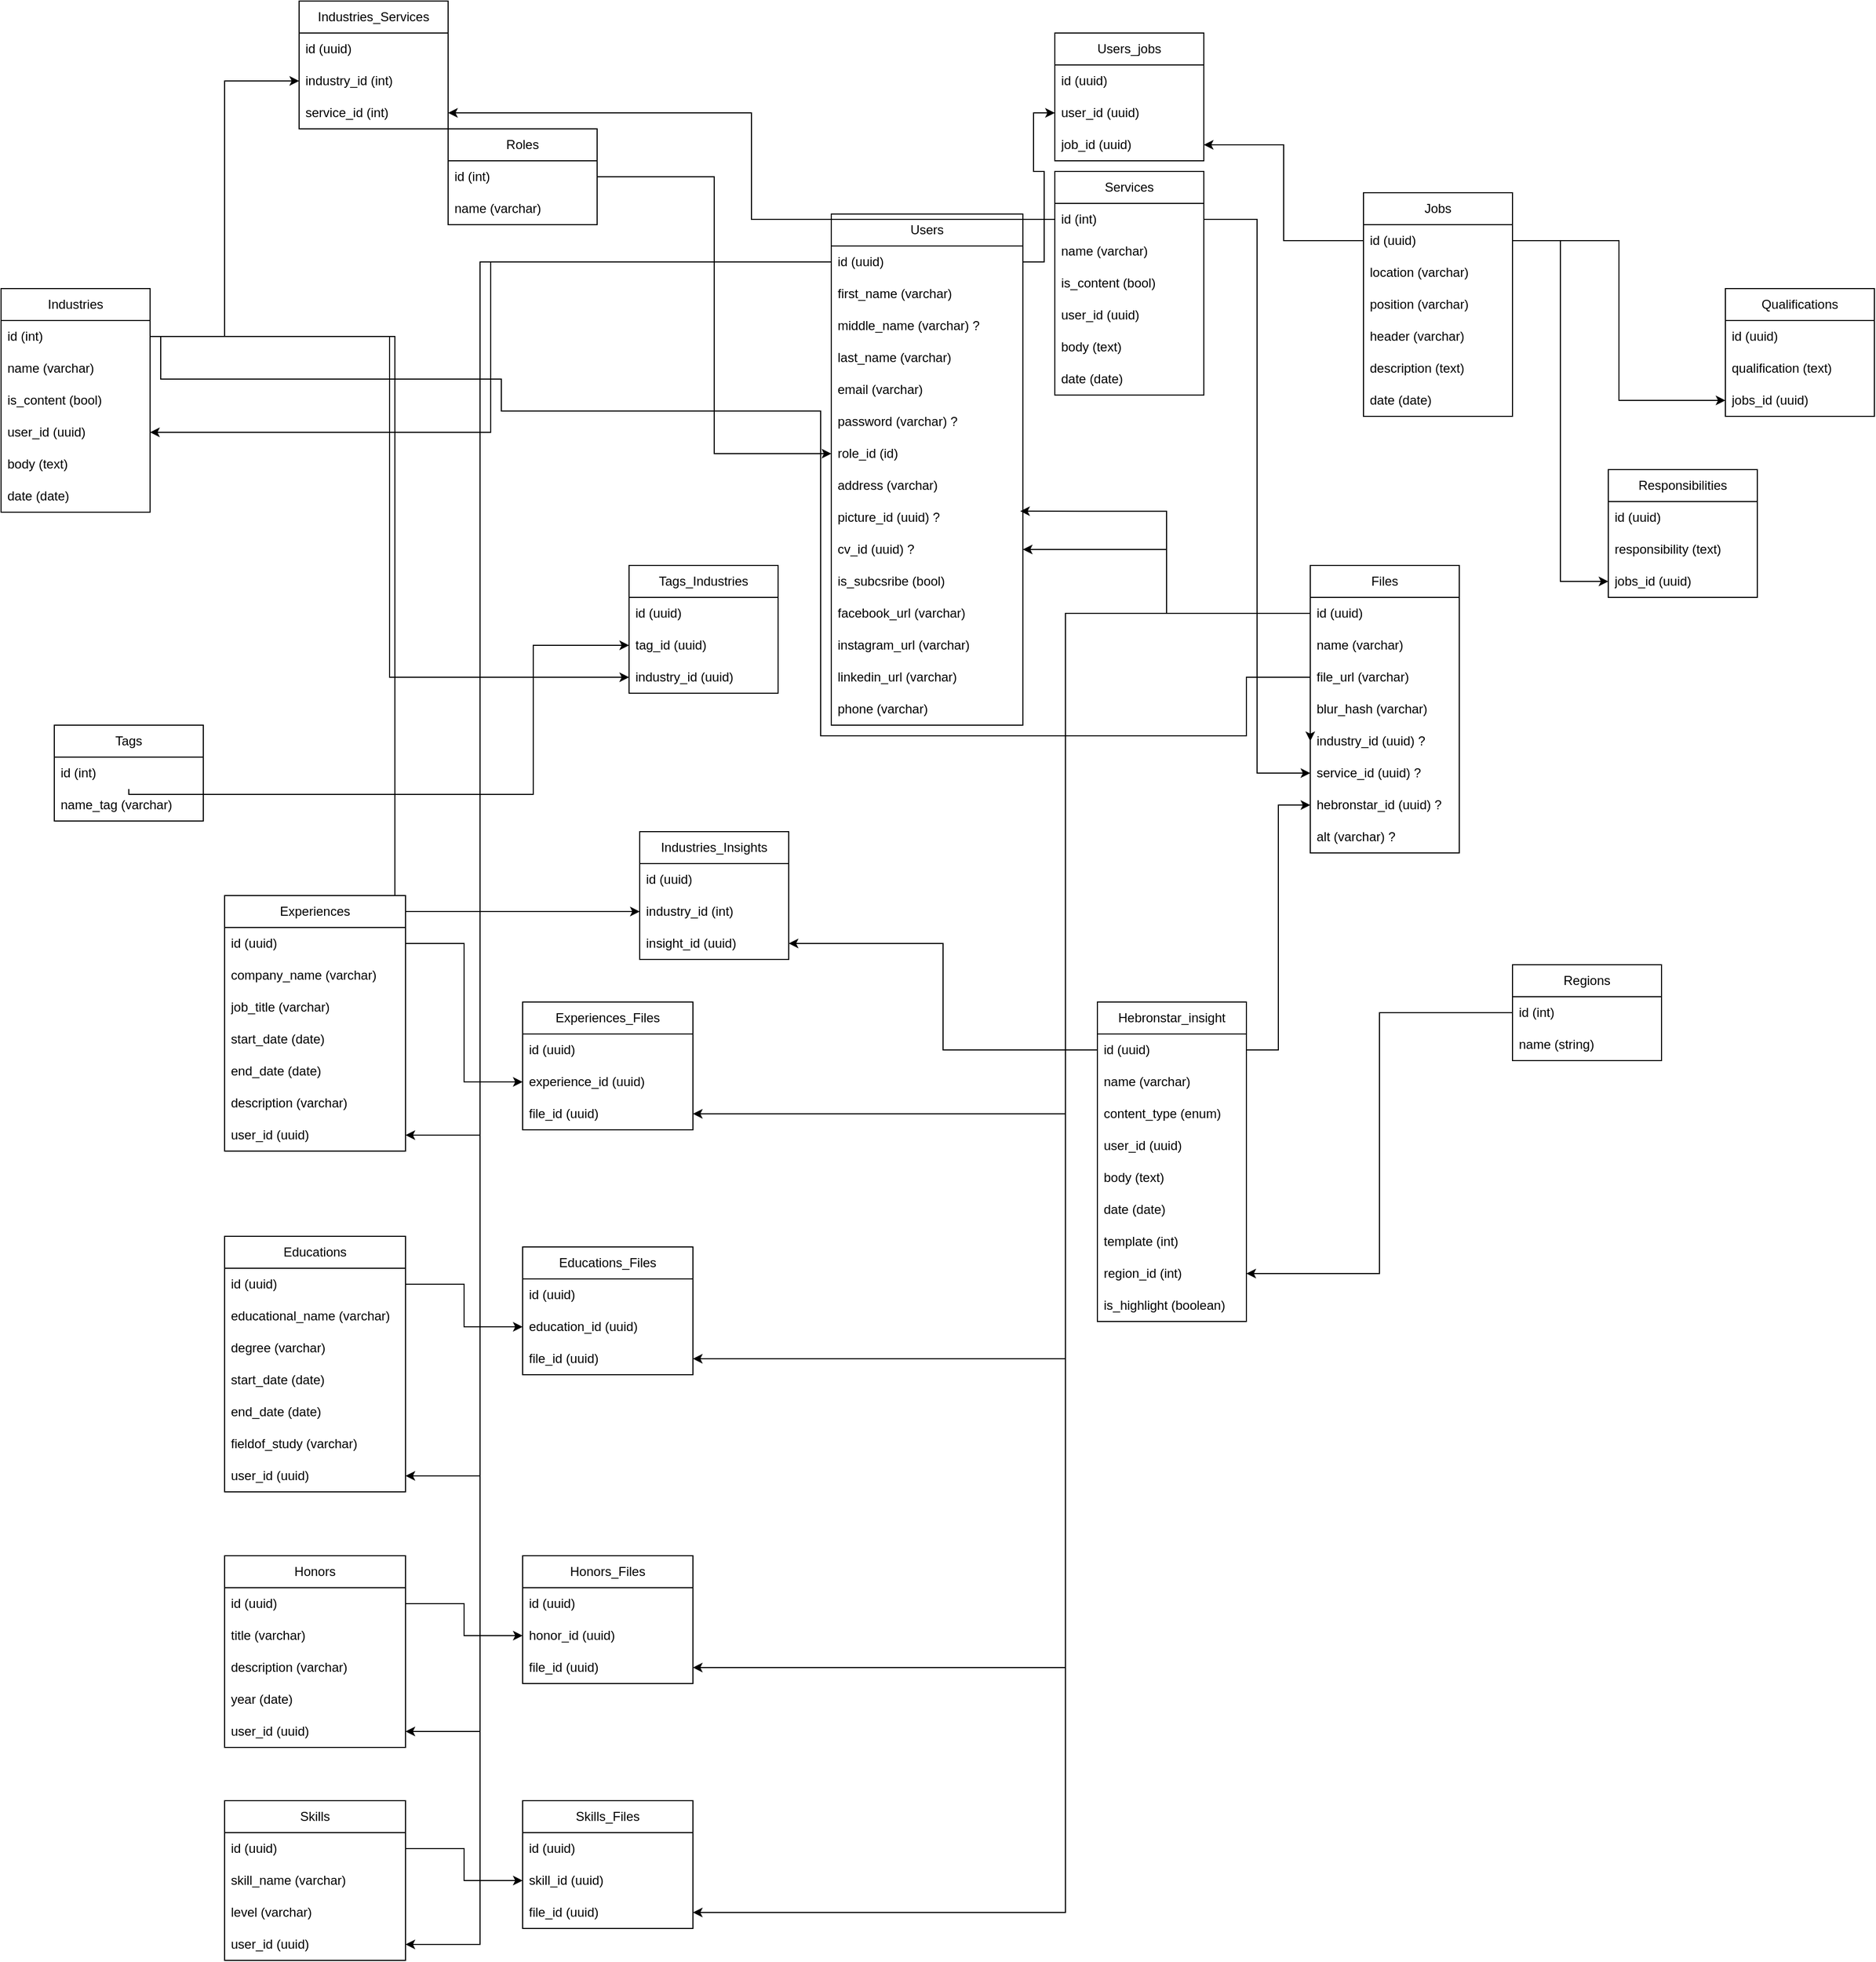 <mxfile version="21.6.5" type="github">
  <diagram name="Page-1" id="0J2eejaLnhA7fd5YdMPj">
    <mxGraphModel dx="1293" dy="1070" grid="1" gridSize="10" guides="1" tooltips="1" connect="1" arrows="1" fold="1" page="1" pageScale="1" pageWidth="3000" pageHeight="2500" math="0" shadow="0">
      <root>
        <mxCell id="0" />
        <mxCell id="1" parent="0" />
        <mxCell id="AabeUTpYn3tINiN1X2o6-2" value="Roles" style="swimlane;fontStyle=0;childLayout=stackLayout;horizontal=1;startSize=30;horizontalStack=0;resizeParent=1;resizeParentMax=0;resizeLast=0;collapsible=1;marginBottom=0;whiteSpace=wrap;html=1;" parent="1" vertex="1">
          <mxGeometry x="610" y="420" width="140" height="90" as="geometry" />
        </mxCell>
        <mxCell id="AabeUTpYn3tINiN1X2o6-3" value="id (int)" style="text;strokeColor=none;fillColor=none;align=left;verticalAlign=middle;spacingLeft=4;spacingRight=4;overflow=hidden;points=[[0,0.5],[1,0.5]];portConstraint=eastwest;rotatable=0;whiteSpace=wrap;html=1;" parent="AabeUTpYn3tINiN1X2o6-2" vertex="1">
          <mxGeometry y="30" width="140" height="30" as="geometry" />
        </mxCell>
        <mxCell id="AabeUTpYn3tINiN1X2o6-4" value="name (varchar)" style="text;strokeColor=none;fillColor=none;align=left;verticalAlign=middle;spacingLeft=4;spacingRight=4;overflow=hidden;points=[[0,0.5],[1,0.5]];portConstraint=eastwest;rotatable=0;whiteSpace=wrap;html=1;" parent="AabeUTpYn3tINiN1X2o6-2" vertex="1">
          <mxGeometry y="60" width="140" height="30" as="geometry" />
        </mxCell>
        <mxCell id="AabeUTpYn3tINiN1X2o6-6" value="Users" style="swimlane;fontStyle=0;childLayout=stackLayout;horizontal=1;startSize=30;horizontalStack=0;resizeParent=1;resizeParentMax=0;resizeLast=0;collapsible=1;marginBottom=0;whiteSpace=wrap;html=1;" parent="1" vertex="1">
          <mxGeometry x="970" y="500" width="180" height="480" as="geometry" />
        </mxCell>
        <mxCell id="AabeUTpYn3tINiN1X2o6-7" value="id (uuid)" style="text;strokeColor=none;fillColor=none;align=left;verticalAlign=middle;spacingLeft=4;spacingRight=4;overflow=hidden;points=[[0,0.5],[1,0.5]];portConstraint=eastwest;rotatable=0;whiteSpace=wrap;html=1;" parent="AabeUTpYn3tINiN1X2o6-6" vertex="1">
          <mxGeometry y="30" width="180" height="30" as="geometry" />
        </mxCell>
        <mxCell id="AabeUTpYn3tINiN1X2o6-8" value="first_name (varchar)" style="text;strokeColor=none;fillColor=none;align=left;verticalAlign=middle;spacingLeft=4;spacingRight=4;overflow=hidden;points=[[0,0.5],[1,0.5]];portConstraint=eastwest;rotatable=0;whiteSpace=wrap;html=1;" parent="AabeUTpYn3tINiN1X2o6-6" vertex="1">
          <mxGeometry y="60" width="180" height="30" as="geometry" />
        </mxCell>
        <mxCell id="AabeUTpYn3tINiN1X2o6-10" value="middle_name (varchar) ?" style="text;strokeColor=none;fillColor=none;align=left;verticalAlign=middle;spacingLeft=4;spacingRight=4;overflow=hidden;points=[[0,0.5],[1,0.5]];portConstraint=eastwest;rotatable=0;whiteSpace=wrap;html=1;" parent="AabeUTpYn3tINiN1X2o6-6" vertex="1">
          <mxGeometry y="90" width="180" height="30" as="geometry" />
        </mxCell>
        <mxCell id="AabeUTpYn3tINiN1X2o6-9" value="last_name (varchar)" style="text;strokeColor=none;fillColor=none;align=left;verticalAlign=middle;spacingLeft=4;spacingRight=4;overflow=hidden;points=[[0,0.5],[1,0.5]];portConstraint=eastwest;rotatable=0;whiteSpace=wrap;html=1;" parent="AabeUTpYn3tINiN1X2o6-6" vertex="1">
          <mxGeometry y="120" width="180" height="30" as="geometry" />
        </mxCell>
        <mxCell id="AabeUTpYn3tINiN1X2o6-11" value="email (varchar)" style="text;strokeColor=none;fillColor=none;align=left;verticalAlign=middle;spacingLeft=4;spacingRight=4;overflow=hidden;points=[[0,0.5],[1,0.5]];portConstraint=eastwest;rotatable=0;whiteSpace=wrap;html=1;" parent="AabeUTpYn3tINiN1X2o6-6" vertex="1">
          <mxGeometry y="150" width="180" height="30" as="geometry" />
        </mxCell>
        <mxCell id="AabeUTpYn3tINiN1X2o6-13" value="password (varchar) ?" style="text;strokeColor=none;fillColor=none;align=left;verticalAlign=middle;spacingLeft=4;spacingRight=4;overflow=hidden;points=[[0,0.5],[1,0.5]];portConstraint=eastwest;rotatable=0;whiteSpace=wrap;html=1;" parent="AabeUTpYn3tINiN1X2o6-6" vertex="1">
          <mxGeometry y="180" width="180" height="30" as="geometry" />
        </mxCell>
        <mxCell id="AabeUTpYn3tINiN1X2o6-14" value="role_id (id)" style="text;strokeColor=none;fillColor=none;align=left;verticalAlign=middle;spacingLeft=4;spacingRight=4;overflow=hidden;points=[[0,0.5],[1,0.5]];portConstraint=eastwest;rotatable=0;whiteSpace=wrap;html=1;" parent="AabeUTpYn3tINiN1X2o6-6" vertex="1">
          <mxGeometry y="210" width="180" height="30" as="geometry" />
        </mxCell>
        <mxCell id="AabeUTpYn3tINiN1X2o6-17" value="address (varchar)" style="text;strokeColor=none;fillColor=none;align=left;verticalAlign=middle;spacingLeft=4;spacingRight=4;overflow=hidden;points=[[0,0.5],[1,0.5]];portConstraint=eastwest;rotatable=0;whiteSpace=wrap;html=1;" parent="AabeUTpYn3tINiN1X2o6-6" vertex="1">
          <mxGeometry y="240" width="180" height="30" as="geometry" />
        </mxCell>
        <mxCell id="AabeUTpYn3tINiN1X2o6-22" value="picture_id (uuid) ?" style="text;strokeColor=none;fillColor=none;align=left;verticalAlign=middle;spacingLeft=4;spacingRight=4;overflow=hidden;points=[[0,0.5],[1,0.5]];portConstraint=eastwest;rotatable=0;whiteSpace=wrap;html=1;" parent="AabeUTpYn3tINiN1X2o6-6" vertex="1">
          <mxGeometry y="270" width="180" height="30" as="geometry" />
        </mxCell>
        <mxCell id="AabeUTpYn3tINiN1X2o6-24" value="cv_id (uuid) ?" style="text;strokeColor=none;fillColor=none;align=left;verticalAlign=middle;spacingLeft=4;spacingRight=4;overflow=hidden;points=[[0,0.5],[1,0.5]];portConstraint=eastwest;rotatable=0;whiteSpace=wrap;html=1;" parent="AabeUTpYn3tINiN1X2o6-6" vertex="1">
          <mxGeometry y="300" width="180" height="30" as="geometry" />
        </mxCell>
        <mxCell id="0w0c1rNWFn1nJxTgAMIK-66" value="is_subcsribe (bool)" style="text;strokeColor=none;fillColor=none;align=left;verticalAlign=middle;spacingLeft=4;spacingRight=4;overflow=hidden;points=[[0,0.5],[1,0.5]];portConstraint=eastwest;rotatable=0;whiteSpace=wrap;html=1;" vertex="1" parent="AabeUTpYn3tINiN1X2o6-6">
          <mxGeometry y="330" width="180" height="30" as="geometry" />
        </mxCell>
        <mxCell id="0w0c1rNWFn1nJxTgAMIK-6" value="facebook_url (varchar)" style="text;strokeColor=none;fillColor=none;align=left;verticalAlign=middle;spacingLeft=4;spacingRight=4;overflow=hidden;points=[[0,0.5],[1,0.5]];portConstraint=eastwest;rotatable=0;whiteSpace=wrap;html=1;" vertex="1" parent="AabeUTpYn3tINiN1X2o6-6">
          <mxGeometry y="360" width="180" height="30" as="geometry" />
        </mxCell>
        <mxCell id="0w0c1rNWFn1nJxTgAMIK-5" value="instagram_url (varchar)" style="text;strokeColor=none;fillColor=none;align=left;verticalAlign=middle;spacingLeft=4;spacingRight=4;overflow=hidden;points=[[0,0.5],[1,0.5]];portConstraint=eastwest;rotatable=0;whiteSpace=wrap;html=1;" vertex="1" parent="AabeUTpYn3tINiN1X2o6-6">
          <mxGeometry y="390" width="180" height="30" as="geometry" />
        </mxCell>
        <mxCell id="0w0c1rNWFn1nJxTgAMIK-4" value="linkedin_url (varchar)" style="text;strokeColor=none;fillColor=none;align=left;verticalAlign=middle;spacingLeft=4;spacingRight=4;overflow=hidden;points=[[0,0.5],[1,0.5]];portConstraint=eastwest;rotatable=0;whiteSpace=wrap;html=1;" vertex="1" parent="AabeUTpYn3tINiN1X2o6-6">
          <mxGeometry y="420" width="180" height="30" as="geometry" />
        </mxCell>
        <mxCell id="0w0c1rNWFn1nJxTgAMIK-7" value="phone (varchar)" style="text;strokeColor=none;fillColor=none;align=left;verticalAlign=middle;spacingLeft=4;spacingRight=4;overflow=hidden;points=[[0,0.5],[1,0.5]];portConstraint=eastwest;rotatable=0;whiteSpace=wrap;html=1;" vertex="1" parent="AabeUTpYn3tINiN1X2o6-6">
          <mxGeometry y="450" width="180" height="30" as="geometry" />
        </mxCell>
        <mxCell id="AabeUTpYn3tINiN1X2o6-16" style="edgeStyle=orthogonalEdgeStyle;rounded=0;orthogonalLoop=1;jettySize=auto;html=1;entryX=0;entryY=0.5;entryDx=0;entryDy=0;" parent="1" source="AabeUTpYn3tINiN1X2o6-3" target="AabeUTpYn3tINiN1X2o6-14" edge="1">
          <mxGeometry relative="1" as="geometry" />
        </mxCell>
        <mxCell id="AabeUTpYn3tINiN1X2o6-18" value="Files" style="swimlane;fontStyle=0;childLayout=stackLayout;horizontal=1;startSize=30;horizontalStack=0;resizeParent=1;resizeParentMax=0;resizeLast=0;collapsible=1;marginBottom=0;whiteSpace=wrap;html=1;" parent="1" vertex="1">
          <mxGeometry x="1420" y="830" width="140" height="270" as="geometry" />
        </mxCell>
        <mxCell id="AabeUTpYn3tINiN1X2o6-19" value="id (uuid)" style="text;strokeColor=none;fillColor=none;align=left;verticalAlign=middle;spacingLeft=4;spacingRight=4;overflow=hidden;points=[[0,0.5],[1,0.5]];portConstraint=eastwest;rotatable=0;whiteSpace=wrap;html=1;" parent="AabeUTpYn3tINiN1X2o6-18" vertex="1">
          <mxGeometry y="30" width="140" height="30" as="geometry" />
        </mxCell>
        <mxCell id="AabeUTpYn3tINiN1X2o6-20" value="name (varchar)" style="text;strokeColor=none;fillColor=none;align=left;verticalAlign=middle;spacingLeft=4;spacingRight=4;overflow=hidden;points=[[0,0.5],[1,0.5]];portConstraint=eastwest;rotatable=0;whiteSpace=wrap;html=1;" parent="AabeUTpYn3tINiN1X2o6-18" vertex="1">
          <mxGeometry y="60" width="140" height="30" as="geometry" />
        </mxCell>
        <mxCell id="AabeUTpYn3tINiN1X2o6-21" value="file_url (varchar)" style="text;strokeColor=none;fillColor=none;align=left;verticalAlign=middle;spacingLeft=4;spacingRight=4;overflow=hidden;points=[[0,0.5],[1,0.5]];portConstraint=eastwest;rotatable=0;whiteSpace=wrap;html=1;" parent="AabeUTpYn3tINiN1X2o6-18" vertex="1">
          <mxGeometry y="90" width="140" height="30" as="geometry" />
        </mxCell>
        <mxCell id="NytPA-06Vom5v9Mt7Qx0-8" value="blur_hash (varchar)" style="text;strokeColor=none;fillColor=none;align=left;verticalAlign=middle;spacingLeft=4;spacingRight=4;overflow=hidden;points=[[0,0.5],[1,0.5]];portConstraint=eastwest;rotatable=0;whiteSpace=wrap;html=1;" parent="AabeUTpYn3tINiN1X2o6-18" vertex="1">
          <mxGeometry y="120" width="140" height="30" as="geometry" />
        </mxCell>
        <mxCell id="AabeUTpYn3tINiN1X2o6-47" value="industry_id (uuid) ?" style="text;strokeColor=none;fillColor=none;align=left;verticalAlign=middle;spacingLeft=4;spacingRight=4;overflow=hidden;points=[[0,0.5],[1,0.5]];portConstraint=eastwest;rotatable=0;whiteSpace=wrap;html=1;" parent="AabeUTpYn3tINiN1X2o6-18" vertex="1">
          <mxGeometry y="150" width="140" height="30" as="geometry" />
        </mxCell>
        <mxCell id="AabeUTpYn3tINiN1X2o6-56" value="service_id (uuid) ?" style="text;strokeColor=none;fillColor=none;align=left;verticalAlign=middle;spacingLeft=4;spacingRight=4;overflow=hidden;points=[[0,0.5],[1,0.5]];portConstraint=eastwest;rotatable=0;whiteSpace=wrap;html=1;" parent="AabeUTpYn3tINiN1X2o6-18" vertex="1">
          <mxGeometry y="180" width="140" height="30" as="geometry" />
        </mxCell>
        <mxCell id="AabeUTpYn3tINiN1X2o6-65" value="hebronstar_id (uuid) ?" style="text;strokeColor=none;fillColor=none;align=left;verticalAlign=middle;spacingLeft=4;spacingRight=4;overflow=hidden;points=[[0,0.5],[1,0.5]];portConstraint=eastwest;rotatable=0;whiteSpace=wrap;html=1;" parent="AabeUTpYn3tINiN1X2o6-18" vertex="1">
          <mxGeometry y="210" width="140" height="30" as="geometry" />
        </mxCell>
        <mxCell id="AabeUTpYn3tINiN1X2o6-67" value="alt (varchar) ?" style="text;strokeColor=none;fillColor=none;align=left;verticalAlign=middle;spacingLeft=4;spacingRight=4;overflow=hidden;points=[[0,0.5],[1,0.5]];portConstraint=eastwest;rotatable=0;whiteSpace=wrap;html=1;" parent="AabeUTpYn3tINiN1X2o6-18" vertex="1">
          <mxGeometry y="240" width="140" height="30" as="geometry" />
        </mxCell>
        <mxCell id="AabeUTpYn3tINiN1X2o6-23" style="edgeStyle=orthogonalEdgeStyle;rounded=0;orthogonalLoop=1;jettySize=auto;html=1;entryX=0.986;entryY=0.302;entryDx=0;entryDy=0;entryPerimeter=0;" parent="1" source="AabeUTpYn3tINiN1X2o6-19" target="AabeUTpYn3tINiN1X2o6-22" edge="1">
          <mxGeometry relative="1" as="geometry" />
        </mxCell>
        <mxCell id="AabeUTpYn3tINiN1X2o6-25" style="edgeStyle=orthogonalEdgeStyle;rounded=0;orthogonalLoop=1;jettySize=auto;html=1;" parent="1" source="AabeUTpYn3tINiN1X2o6-19" target="AabeUTpYn3tINiN1X2o6-24" edge="1">
          <mxGeometry relative="1" as="geometry" />
        </mxCell>
        <mxCell id="AabeUTpYn3tINiN1X2o6-31" value="Industries" style="swimlane;fontStyle=0;childLayout=stackLayout;horizontal=1;startSize=30;horizontalStack=0;resizeParent=1;resizeParentMax=0;resizeLast=0;collapsible=1;marginBottom=0;whiteSpace=wrap;html=1;" parent="1" vertex="1">
          <mxGeometry x="190" y="570" width="140" height="210" as="geometry" />
        </mxCell>
        <mxCell id="AabeUTpYn3tINiN1X2o6-32" value="id (int)" style="text;strokeColor=none;fillColor=none;align=left;verticalAlign=middle;spacingLeft=4;spacingRight=4;overflow=hidden;points=[[0,0.5],[1,0.5]];portConstraint=eastwest;rotatable=0;whiteSpace=wrap;html=1;" parent="AabeUTpYn3tINiN1X2o6-31" vertex="1">
          <mxGeometry y="30" width="140" height="30" as="geometry" />
        </mxCell>
        <mxCell id="AabeUTpYn3tINiN1X2o6-39" value="name (varchar)" style="text;strokeColor=none;fillColor=none;align=left;verticalAlign=middle;spacingLeft=4;spacingRight=4;overflow=hidden;points=[[0,0.5],[1,0.5]];portConstraint=eastwest;rotatable=0;whiteSpace=wrap;html=1;" parent="AabeUTpYn3tINiN1X2o6-31" vertex="1">
          <mxGeometry y="60" width="140" height="30" as="geometry" />
        </mxCell>
        <mxCell id="AabeUTpYn3tINiN1X2o6-33" value="is_content (bool)" style="text;strokeColor=none;fillColor=none;align=left;verticalAlign=middle;spacingLeft=4;spacingRight=4;overflow=hidden;points=[[0,0.5],[1,0.5]];portConstraint=eastwest;rotatable=0;whiteSpace=wrap;html=1;" parent="AabeUTpYn3tINiN1X2o6-31" vertex="1">
          <mxGeometry y="90" width="140" height="30" as="geometry" />
        </mxCell>
        <mxCell id="AabeUTpYn3tINiN1X2o6-34" value="user_id (uuid)" style="text;strokeColor=none;fillColor=none;align=left;verticalAlign=middle;spacingLeft=4;spacingRight=4;overflow=hidden;points=[[0,0.5],[1,0.5]];portConstraint=eastwest;rotatable=0;whiteSpace=wrap;html=1;" parent="AabeUTpYn3tINiN1X2o6-31" vertex="1">
          <mxGeometry y="120" width="140" height="30" as="geometry" />
        </mxCell>
        <mxCell id="AabeUTpYn3tINiN1X2o6-35" value="body (text)" style="text;strokeColor=none;fillColor=none;align=left;verticalAlign=middle;spacingLeft=4;spacingRight=4;overflow=hidden;points=[[0,0.5],[1,0.5]];portConstraint=eastwest;rotatable=0;whiteSpace=wrap;html=1;" parent="AabeUTpYn3tINiN1X2o6-31" vertex="1">
          <mxGeometry y="150" width="140" height="30" as="geometry" />
        </mxCell>
        <mxCell id="AabeUTpYn3tINiN1X2o6-41" value="date (date)" style="text;strokeColor=none;fillColor=none;align=left;verticalAlign=middle;spacingLeft=4;spacingRight=4;overflow=hidden;points=[[0,0.5],[1,0.5]];portConstraint=eastwest;rotatable=0;whiteSpace=wrap;html=1;" parent="AabeUTpYn3tINiN1X2o6-31" vertex="1">
          <mxGeometry y="180" width="140" height="30" as="geometry" />
        </mxCell>
        <mxCell id="AabeUTpYn3tINiN1X2o6-42" style="edgeStyle=orthogonalEdgeStyle;rounded=0;orthogonalLoop=1;jettySize=auto;html=1;" parent="1" source="AabeUTpYn3tINiN1X2o6-7" target="AabeUTpYn3tINiN1X2o6-34" edge="1">
          <mxGeometry relative="1" as="geometry" />
        </mxCell>
        <mxCell id="AabeUTpYn3tINiN1X2o6-48" style="edgeStyle=orthogonalEdgeStyle;rounded=0;orthogonalLoop=1;jettySize=auto;html=1;entryX=0;entryY=0.5;entryDx=0;entryDy=0;" parent="1" source="AabeUTpYn3tINiN1X2o6-32" target="AabeUTpYn3tINiN1X2o6-47" edge="1">
          <mxGeometry relative="1" as="geometry">
            <Array as="points">
              <mxPoint x="340" y="655" />
              <mxPoint x="660" y="655" />
              <mxPoint x="660" y="685" />
              <mxPoint x="960" y="685" />
              <mxPoint x="960" y="990" />
              <mxPoint x="1360" y="990" />
              <mxPoint x="1360" y="935" />
              <mxPoint x="1420" y="935" />
            </Array>
            <mxPoint x="1450" y="920" as="targetPoint" />
          </mxGeometry>
        </mxCell>
        <mxCell id="AabeUTpYn3tINiN1X2o6-49" value="Services" style="swimlane;fontStyle=0;childLayout=stackLayout;horizontal=1;startSize=30;horizontalStack=0;resizeParent=1;resizeParentMax=0;resizeLast=0;collapsible=1;marginBottom=0;whiteSpace=wrap;html=1;" parent="1" vertex="1">
          <mxGeometry x="1180" y="460" width="140" height="210" as="geometry" />
        </mxCell>
        <mxCell id="AabeUTpYn3tINiN1X2o6-50" value="id (int)" style="text;strokeColor=none;fillColor=none;align=left;verticalAlign=middle;spacingLeft=4;spacingRight=4;overflow=hidden;points=[[0,0.5],[1,0.5]];portConstraint=eastwest;rotatable=0;whiteSpace=wrap;html=1;" parent="AabeUTpYn3tINiN1X2o6-49" vertex="1">
          <mxGeometry y="30" width="140" height="30" as="geometry" />
        </mxCell>
        <mxCell id="AabeUTpYn3tINiN1X2o6-51" value="name (varchar)" style="text;strokeColor=none;fillColor=none;align=left;verticalAlign=middle;spacingLeft=4;spacingRight=4;overflow=hidden;points=[[0,0.5],[1,0.5]];portConstraint=eastwest;rotatable=0;whiteSpace=wrap;html=1;" parent="AabeUTpYn3tINiN1X2o6-49" vertex="1">
          <mxGeometry y="60" width="140" height="30" as="geometry" />
        </mxCell>
        <mxCell id="AabeUTpYn3tINiN1X2o6-52" value="is_content (bool)" style="text;strokeColor=none;fillColor=none;align=left;verticalAlign=middle;spacingLeft=4;spacingRight=4;overflow=hidden;points=[[0,0.5],[1,0.5]];portConstraint=eastwest;rotatable=0;whiteSpace=wrap;html=1;" parent="AabeUTpYn3tINiN1X2o6-49" vertex="1">
          <mxGeometry y="90" width="140" height="30" as="geometry" />
        </mxCell>
        <mxCell id="AabeUTpYn3tINiN1X2o6-53" value="user_id (uuid)" style="text;strokeColor=none;fillColor=none;align=left;verticalAlign=middle;spacingLeft=4;spacingRight=4;overflow=hidden;points=[[0,0.5],[1,0.5]];portConstraint=eastwest;rotatable=0;whiteSpace=wrap;html=1;" parent="AabeUTpYn3tINiN1X2o6-49" vertex="1">
          <mxGeometry y="120" width="140" height="30" as="geometry" />
        </mxCell>
        <mxCell id="AabeUTpYn3tINiN1X2o6-54" value="body (text)" style="text;strokeColor=none;fillColor=none;align=left;verticalAlign=middle;spacingLeft=4;spacingRight=4;overflow=hidden;points=[[0,0.5],[1,0.5]];portConstraint=eastwest;rotatable=0;whiteSpace=wrap;html=1;" parent="AabeUTpYn3tINiN1X2o6-49" vertex="1">
          <mxGeometry y="150" width="140" height="30" as="geometry" />
        </mxCell>
        <mxCell id="AabeUTpYn3tINiN1X2o6-55" value="date (date)" style="text;strokeColor=none;fillColor=none;align=left;verticalAlign=middle;spacingLeft=4;spacingRight=4;overflow=hidden;points=[[0,0.5],[1,0.5]];portConstraint=eastwest;rotatable=0;whiteSpace=wrap;html=1;" parent="AabeUTpYn3tINiN1X2o6-49" vertex="1">
          <mxGeometry y="180" width="140" height="30" as="geometry" />
        </mxCell>
        <mxCell id="AabeUTpYn3tINiN1X2o6-57" style="edgeStyle=orthogonalEdgeStyle;rounded=0;orthogonalLoop=1;jettySize=auto;html=1;" parent="1" source="AabeUTpYn3tINiN1X2o6-50" target="AabeUTpYn3tINiN1X2o6-56" edge="1">
          <mxGeometry relative="1" as="geometry" />
        </mxCell>
        <mxCell id="AabeUTpYn3tINiN1X2o6-58" value="Hebronstar_insight" style="swimlane;fontStyle=0;childLayout=stackLayout;horizontal=1;startSize=30;horizontalStack=0;resizeParent=1;resizeParentMax=0;resizeLast=0;collapsible=1;marginBottom=0;whiteSpace=wrap;html=1;" parent="1" vertex="1">
          <mxGeometry x="1220" y="1240" width="140" height="300" as="geometry" />
        </mxCell>
        <mxCell id="AabeUTpYn3tINiN1X2o6-59" value="id (uuid)" style="text;strokeColor=none;fillColor=none;align=left;verticalAlign=middle;spacingLeft=4;spacingRight=4;overflow=hidden;points=[[0,0.5],[1,0.5]];portConstraint=eastwest;rotatable=0;whiteSpace=wrap;html=1;" parent="AabeUTpYn3tINiN1X2o6-58" vertex="1">
          <mxGeometry y="30" width="140" height="30" as="geometry" />
        </mxCell>
        <mxCell id="AabeUTpYn3tINiN1X2o6-60" value="name (varchar)" style="text;strokeColor=none;fillColor=none;align=left;verticalAlign=middle;spacingLeft=4;spacingRight=4;overflow=hidden;points=[[0,0.5],[1,0.5]];portConstraint=eastwest;rotatable=0;whiteSpace=wrap;html=1;" parent="AabeUTpYn3tINiN1X2o6-58" vertex="1">
          <mxGeometry y="60" width="140" height="30" as="geometry" />
        </mxCell>
        <mxCell id="AabeUTpYn3tINiN1X2o6-61" value="content_type (enum)" style="text;strokeColor=none;fillColor=none;align=left;verticalAlign=middle;spacingLeft=4;spacingRight=4;overflow=hidden;points=[[0,0.5],[1,0.5]];portConstraint=eastwest;rotatable=0;whiteSpace=wrap;html=1;" parent="AabeUTpYn3tINiN1X2o6-58" vertex="1">
          <mxGeometry y="90" width="140" height="30" as="geometry" />
        </mxCell>
        <mxCell id="AabeUTpYn3tINiN1X2o6-62" value="user_id (uuid)" style="text;strokeColor=none;fillColor=none;align=left;verticalAlign=middle;spacingLeft=4;spacingRight=4;overflow=hidden;points=[[0,0.5],[1,0.5]];portConstraint=eastwest;rotatable=0;whiteSpace=wrap;html=1;" parent="AabeUTpYn3tINiN1X2o6-58" vertex="1">
          <mxGeometry y="120" width="140" height="30" as="geometry" />
        </mxCell>
        <mxCell id="AabeUTpYn3tINiN1X2o6-63" value="body (text)" style="text;strokeColor=none;fillColor=none;align=left;verticalAlign=middle;spacingLeft=4;spacingRight=4;overflow=hidden;points=[[0,0.5],[1,0.5]];portConstraint=eastwest;rotatable=0;whiteSpace=wrap;html=1;" parent="AabeUTpYn3tINiN1X2o6-58" vertex="1">
          <mxGeometry y="150" width="140" height="30" as="geometry" />
        </mxCell>
        <mxCell id="AabeUTpYn3tINiN1X2o6-64" value="date (date)" style="text;strokeColor=none;fillColor=none;align=left;verticalAlign=middle;spacingLeft=4;spacingRight=4;overflow=hidden;points=[[0,0.5],[1,0.5]];portConstraint=eastwest;rotatable=0;whiteSpace=wrap;html=1;" parent="AabeUTpYn3tINiN1X2o6-58" vertex="1">
          <mxGeometry y="180" width="140" height="30" as="geometry" />
        </mxCell>
        <mxCell id="7b8HUlK0noErCAWpJXv1-3" value="template (int)" style="text;strokeColor=none;fillColor=none;align=left;verticalAlign=middle;spacingLeft=4;spacingRight=4;overflow=hidden;points=[[0,0.5],[1,0.5]];portConstraint=eastwest;rotatable=0;whiteSpace=wrap;html=1;" parent="AabeUTpYn3tINiN1X2o6-58" vertex="1">
          <mxGeometry y="210" width="140" height="30" as="geometry" />
        </mxCell>
        <mxCell id="NytPA-06Vom5v9Mt7Qx0-5" value="region_id (int)" style="text;strokeColor=none;fillColor=none;align=left;verticalAlign=middle;spacingLeft=4;spacingRight=4;overflow=hidden;points=[[0,0.5],[1,0.5]];portConstraint=eastwest;rotatable=0;whiteSpace=wrap;html=1;" parent="AabeUTpYn3tINiN1X2o6-58" vertex="1">
          <mxGeometry y="240" width="140" height="30" as="geometry" />
        </mxCell>
        <mxCell id="7b8HUlK0noErCAWpJXv1-1" value="is_highlight (boolean)" style="text;strokeColor=none;fillColor=none;align=left;verticalAlign=middle;spacingLeft=4;spacingRight=4;overflow=hidden;points=[[0,0.5],[1,0.5]];portConstraint=eastwest;rotatable=0;whiteSpace=wrap;html=1;" parent="AabeUTpYn3tINiN1X2o6-58" vertex="1">
          <mxGeometry y="270" width="140" height="30" as="geometry" />
        </mxCell>
        <mxCell id="AabeUTpYn3tINiN1X2o6-66" style="edgeStyle=orthogonalEdgeStyle;rounded=0;orthogonalLoop=1;jettySize=auto;html=1;" parent="1" source="AabeUTpYn3tINiN1X2o6-59" target="AabeUTpYn3tINiN1X2o6-65" edge="1">
          <mxGeometry relative="1" as="geometry" />
        </mxCell>
        <mxCell id="AabeUTpYn3tINiN1X2o6-72" value="Jobs" style="swimlane;fontStyle=0;childLayout=stackLayout;horizontal=1;startSize=30;horizontalStack=0;resizeParent=1;resizeParentMax=0;resizeLast=0;collapsible=1;marginBottom=0;whiteSpace=wrap;html=1;" parent="1" vertex="1">
          <mxGeometry x="1470" y="480" width="140" height="210" as="geometry" />
        </mxCell>
        <mxCell id="AabeUTpYn3tINiN1X2o6-73" value="id (uuid)" style="text;strokeColor=none;fillColor=none;align=left;verticalAlign=middle;spacingLeft=4;spacingRight=4;overflow=hidden;points=[[0,0.5],[1,0.5]];portConstraint=eastwest;rotatable=0;whiteSpace=wrap;html=1;" parent="AabeUTpYn3tINiN1X2o6-72" vertex="1">
          <mxGeometry y="30" width="140" height="30" as="geometry" />
        </mxCell>
        <mxCell id="AabeUTpYn3tINiN1X2o6-75" value="location (varchar)" style="text;strokeColor=none;fillColor=none;align=left;verticalAlign=middle;spacingLeft=4;spacingRight=4;overflow=hidden;points=[[0,0.5],[1,0.5]];portConstraint=eastwest;rotatable=0;whiteSpace=wrap;html=1;" parent="AabeUTpYn3tINiN1X2o6-72" vertex="1">
          <mxGeometry y="60" width="140" height="30" as="geometry" />
        </mxCell>
        <mxCell id="AabeUTpYn3tINiN1X2o6-74" value="position (varchar)" style="text;strokeColor=none;fillColor=none;align=left;verticalAlign=middle;spacingLeft=4;spacingRight=4;overflow=hidden;points=[[0,0.5],[1,0.5]];portConstraint=eastwest;rotatable=0;whiteSpace=wrap;html=1;" parent="AabeUTpYn3tINiN1X2o6-72" vertex="1">
          <mxGeometry y="90" width="140" height="30" as="geometry" />
        </mxCell>
        <mxCell id="KLQGMgcg9D3TohGVHI9s-1" value="header (varchar)" style="text;strokeColor=none;fillColor=none;align=left;verticalAlign=middle;spacingLeft=4;spacingRight=4;overflow=hidden;points=[[0,0.5],[1,0.5]];portConstraint=eastwest;rotatable=0;whiteSpace=wrap;html=1;" parent="AabeUTpYn3tINiN1X2o6-72" vertex="1">
          <mxGeometry y="120" width="140" height="30" as="geometry" />
        </mxCell>
        <mxCell id="KLQGMgcg9D3TohGVHI9s-2" value="description (text)" style="text;strokeColor=none;fillColor=none;align=left;verticalAlign=middle;spacingLeft=4;spacingRight=4;overflow=hidden;points=[[0,0.5],[1,0.5]];portConstraint=eastwest;rotatable=0;whiteSpace=wrap;html=1;" parent="AabeUTpYn3tINiN1X2o6-72" vertex="1">
          <mxGeometry y="150" width="140" height="30" as="geometry" />
        </mxCell>
        <mxCell id="KLQGMgcg9D3TohGVHI9s-4" value="date (date)" style="text;strokeColor=none;fillColor=none;align=left;verticalAlign=middle;spacingLeft=4;spacingRight=4;overflow=hidden;points=[[0,0.5],[1,0.5]];portConstraint=eastwest;rotatable=0;whiteSpace=wrap;html=1;" parent="AabeUTpYn3tINiN1X2o6-72" vertex="1">
          <mxGeometry y="180" width="140" height="30" as="geometry" />
        </mxCell>
        <mxCell id="KLQGMgcg9D3TohGVHI9s-5" value="Qualifications" style="swimlane;fontStyle=0;childLayout=stackLayout;horizontal=1;startSize=30;horizontalStack=0;resizeParent=1;resizeParentMax=0;resizeLast=0;collapsible=1;marginBottom=0;whiteSpace=wrap;html=1;" parent="1" vertex="1">
          <mxGeometry x="1810" y="570" width="140" height="120" as="geometry" />
        </mxCell>
        <mxCell id="KLQGMgcg9D3TohGVHI9s-6" value="id (uuid)" style="text;strokeColor=none;fillColor=none;align=left;verticalAlign=middle;spacingLeft=4;spacingRight=4;overflow=hidden;points=[[0,0.5],[1,0.5]];portConstraint=eastwest;rotatable=0;whiteSpace=wrap;html=1;" parent="KLQGMgcg9D3TohGVHI9s-5" vertex="1">
          <mxGeometry y="30" width="140" height="30" as="geometry" />
        </mxCell>
        <mxCell id="KLQGMgcg9D3TohGVHI9s-7" value="qualification (text)" style="text;strokeColor=none;fillColor=none;align=left;verticalAlign=middle;spacingLeft=4;spacingRight=4;overflow=hidden;points=[[0,0.5],[1,0.5]];portConstraint=eastwest;rotatable=0;whiteSpace=wrap;html=1;" parent="KLQGMgcg9D3TohGVHI9s-5" vertex="1">
          <mxGeometry y="60" width="140" height="30" as="geometry" />
        </mxCell>
        <mxCell id="KLQGMgcg9D3TohGVHI9s-9" value="jobs_id (uuid)" style="text;strokeColor=none;fillColor=none;align=left;verticalAlign=middle;spacingLeft=4;spacingRight=4;overflow=hidden;points=[[0,0.5],[1,0.5]];portConstraint=eastwest;rotatable=0;whiteSpace=wrap;html=1;" parent="KLQGMgcg9D3TohGVHI9s-5" vertex="1">
          <mxGeometry y="90" width="140" height="30" as="geometry" />
        </mxCell>
        <mxCell id="KLQGMgcg9D3TohGVHI9s-10" style="edgeStyle=orthogonalEdgeStyle;rounded=0;orthogonalLoop=1;jettySize=auto;html=1;" parent="1" source="AabeUTpYn3tINiN1X2o6-73" target="KLQGMgcg9D3TohGVHI9s-9" edge="1">
          <mxGeometry relative="1" as="geometry" />
        </mxCell>
        <mxCell id="KLQGMgcg9D3TohGVHI9s-11" value="Responsibilities" style="swimlane;fontStyle=0;childLayout=stackLayout;horizontal=1;startSize=30;horizontalStack=0;resizeParent=1;resizeParentMax=0;resizeLast=0;collapsible=1;marginBottom=0;whiteSpace=wrap;html=1;" parent="1" vertex="1">
          <mxGeometry x="1700" y="740" width="140" height="120" as="geometry" />
        </mxCell>
        <mxCell id="KLQGMgcg9D3TohGVHI9s-12" value="id (uuid)" style="text;strokeColor=none;fillColor=none;align=left;verticalAlign=middle;spacingLeft=4;spacingRight=4;overflow=hidden;points=[[0,0.5],[1,0.5]];portConstraint=eastwest;rotatable=0;whiteSpace=wrap;html=1;" parent="KLQGMgcg9D3TohGVHI9s-11" vertex="1">
          <mxGeometry y="30" width="140" height="30" as="geometry" />
        </mxCell>
        <mxCell id="KLQGMgcg9D3TohGVHI9s-13" value="responsibility (text)" style="text;strokeColor=none;fillColor=none;align=left;verticalAlign=middle;spacingLeft=4;spacingRight=4;overflow=hidden;points=[[0,0.5],[1,0.5]];portConstraint=eastwest;rotatable=0;whiteSpace=wrap;html=1;" parent="KLQGMgcg9D3TohGVHI9s-11" vertex="1">
          <mxGeometry y="60" width="140" height="30" as="geometry" />
        </mxCell>
        <mxCell id="KLQGMgcg9D3TohGVHI9s-14" value="jobs_id (uuid)" style="text;strokeColor=none;fillColor=none;align=left;verticalAlign=middle;spacingLeft=4;spacingRight=4;overflow=hidden;points=[[0,0.5],[1,0.5]];portConstraint=eastwest;rotatable=0;whiteSpace=wrap;html=1;" parent="KLQGMgcg9D3TohGVHI9s-11" vertex="1">
          <mxGeometry y="90" width="140" height="30" as="geometry" />
        </mxCell>
        <mxCell id="KLQGMgcg9D3TohGVHI9s-15" style="edgeStyle=orthogonalEdgeStyle;rounded=0;orthogonalLoop=1;jettySize=auto;html=1;" parent="1" source="AabeUTpYn3tINiN1X2o6-73" target="KLQGMgcg9D3TohGVHI9s-14" edge="1">
          <mxGeometry relative="1" as="geometry" />
        </mxCell>
        <mxCell id="KLQGMgcg9D3TohGVHI9s-16" value="Users_jobs" style="swimlane;fontStyle=0;childLayout=stackLayout;horizontal=1;startSize=30;horizontalStack=0;resizeParent=1;resizeParentMax=0;resizeLast=0;collapsible=1;marginBottom=0;whiteSpace=wrap;html=1;" parent="1" vertex="1">
          <mxGeometry x="1180" y="330" width="140" height="120" as="geometry" />
        </mxCell>
        <mxCell id="KLQGMgcg9D3TohGVHI9s-17" value="id (uuid)" style="text;strokeColor=none;fillColor=none;align=left;verticalAlign=middle;spacingLeft=4;spacingRight=4;overflow=hidden;points=[[0,0.5],[1,0.5]];portConstraint=eastwest;rotatable=0;whiteSpace=wrap;html=1;" parent="KLQGMgcg9D3TohGVHI9s-16" vertex="1">
          <mxGeometry y="30" width="140" height="30" as="geometry" />
        </mxCell>
        <mxCell id="KLQGMgcg9D3TohGVHI9s-18" value="user_id (uuid)" style="text;strokeColor=none;fillColor=none;align=left;verticalAlign=middle;spacingLeft=4;spacingRight=4;overflow=hidden;points=[[0,0.5],[1,0.5]];portConstraint=eastwest;rotatable=0;whiteSpace=wrap;html=1;" parent="KLQGMgcg9D3TohGVHI9s-16" vertex="1">
          <mxGeometry y="60" width="140" height="30" as="geometry" />
        </mxCell>
        <mxCell id="KLQGMgcg9D3TohGVHI9s-19" value="job_id (uuid)" style="text;strokeColor=none;fillColor=none;align=left;verticalAlign=middle;spacingLeft=4;spacingRight=4;overflow=hidden;points=[[0,0.5],[1,0.5]];portConstraint=eastwest;rotatable=0;whiteSpace=wrap;html=1;" parent="KLQGMgcg9D3TohGVHI9s-16" vertex="1">
          <mxGeometry y="90" width="140" height="30" as="geometry" />
        </mxCell>
        <mxCell id="KLQGMgcg9D3TohGVHI9s-21" style="edgeStyle=orthogonalEdgeStyle;rounded=0;orthogonalLoop=1;jettySize=auto;html=1;" parent="1" source="AabeUTpYn3tINiN1X2o6-7" target="KLQGMgcg9D3TohGVHI9s-18" edge="1">
          <mxGeometry relative="1" as="geometry">
            <Array as="points">
              <mxPoint x="1170" y="545" />
              <mxPoint x="1170" y="460" />
              <mxPoint x="1160" y="460" />
              <mxPoint x="1160" y="405" />
            </Array>
          </mxGeometry>
        </mxCell>
        <mxCell id="KLQGMgcg9D3TohGVHI9s-22" style="edgeStyle=orthogonalEdgeStyle;rounded=0;orthogonalLoop=1;jettySize=auto;html=1;" parent="1" source="AabeUTpYn3tINiN1X2o6-73" target="KLQGMgcg9D3TohGVHI9s-19" edge="1">
          <mxGeometry relative="1" as="geometry" />
        </mxCell>
        <mxCell id="K0I5LaW05uHRxNIYwdHM-1" value="Tags" style="swimlane;fontStyle=0;childLayout=stackLayout;horizontal=1;startSize=30;horizontalStack=0;resizeParent=1;resizeParentMax=0;resizeLast=0;collapsible=1;marginBottom=0;whiteSpace=wrap;html=1;" parent="1" vertex="1">
          <mxGeometry x="240" y="980" width="140" height="90" as="geometry" />
        </mxCell>
        <mxCell id="K0I5LaW05uHRxNIYwdHM-2" value="id (int)" style="text;strokeColor=none;fillColor=none;align=left;verticalAlign=middle;spacingLeft=4;spacingRight=4;overflow=hidden;points=[[0,0.5],[1,0.5]];portConstraint=eastwest;rotatable=0;whiteSpace=wrap;html=1;" parent="K0I5LaW05uHRxNIYwdHM-1" vertex="1">
          <mxGeometry y="30" width="140" height="30" as="geometry" />
        </mxCell>
        <mxCell id="K0I5LaW05uHRxNIYwdHM-3" value="name_tag (varchar)" style="text;strokeColor=none;fillColor=none;align=left;verticalAlign=middle;spacingLeft=4;spacingRight=4;overflow=hidden;points=[[0,0.5],[1,0.5]];portConstraint=eastwest;rotatable=0;whiteSpace=wrap;html=1;" parent="K0I5LaW05uHRxNIYwdHM-1" vertex="1">
          <mxGeometry y="60" width="140" height="30" as="geometry" />
        </mxCell>
        <mxCell id="K0I5LaW05uHRxNIYwdHM-5" value="Tags_Industries" style="swimlane;fontStyle=0;childLayout=stackLayout;horizontal=1;startSize=30;horizontalStack=0;resizeParent=1;resizeParentMax=0;resizeLast=0;collapsible=1;marginBottom=0;whiteSpace=wrap;html=1;" parent="1" vertex="1">
          <mxGeometry x="780" y="830" width="140" height="120" as="geometry" />
        </mxCell>
        <mxCell id="K0I5LaW05uHRxNIYwdHM-6" value="id (uuid)" style="text;strokeColor=none;fillColor=none;align=left;verticalAlign=middle;spacingLeft=4;spacingRight=4;overflow=hidden;points=[[0,0.5],[1,0.5]];portConstraint=eastwest;rotatable=0;whiteSpace=wrap;html=1;" parent="K0I5LaW05uHRxNIYwdHM-5" vertex="1">
          <mxGeometry y="30" width="140" height="30" as="geometry" />
        </mxCell>
        <mxCell id="K0I5LaW05uHRxNIYwdHM-7" value="tag_id (uuid)" style="text;strokeColor=none;fillColor=none;align=left;verticalAlign=middle;spacingLeft=4;spacingRight=4;overflow=hidden;points=[[0,0.5],[1,0.5]];portConstraint=eastwest;rotatable=0;whiteSpace=wrap;html=1;" parent="K0I5LaW05uHRxNIYwdHM-5" vertex="1">
          <mxGeometry y="60" width="140" height="30" as="geometry" />
        </mxCell>
        <mxCell id="K0I5LaW05uHRxNIYwdHM-8" value="industry_id (uuid)" style="text;strokeColor=none;fillColor=none;align=left;verticalAlign=middle;spacingLeft=4;spacingRight=4;overflow=hidden;points=[[0,0.5],[1,0.5]];portConstraint=eastwest;rotatable=0;whiteSpace=wrap;html=1;" parent="K0I5LaW05uHRxNIYwdHM-5" vertex="1">
          <mxGeometry y="90" width="140" height="30" as="geometry" />
        </mxCell>
        <mxCell id="K0I5LaW05uHRxNIYwdHM-9" style="edgeStyle=orthogonalEdgeStyle;rounded=0;orthogonalLoop=1;jettySize=auto;html=1;" parent="1" source="AabeUTpYn3tINiN1X2o6-32" target="K0I5LaW05uHRxNIYwdHM-8" edge="1">
          <mxGeometry relative="1" as="geometry" />
        </mxCell>
        <mxCell id="K0I5LaW05uHRxNIYwdHM-10" style="edgeStyle=orthogonalEdgeStyle;rounded=0;orthogonalLoop=1;jettySize=auto;html=1;" parent="1" source="K0I5LaW05uHRxNIYwdHM-2" target="K0I5LaW05uHRxNIYwdHM-7" edge="1">
          <mxGeometry relative="1" as="geometry">
            <Array as="points">
              <mxPoint x="690" y="1045" />
              <mxPoint x="690" y="905" />
            </Array>
          </mxGeometry>
        </mxCell>
        <mxCell id="K0I5LaW05uHRxNIYwdHM-11" value="Industries_Insights" style="swimlane;fontStyle=0;childLayout=stackLayout;horizontal=1;startSize=30;horizontalStack=0;resizeParent=1;resizeParentMax=0;resizeLast=0;collapsible=1;marginBottom=0;whiteSpace=wrap;html=1;" parent="1" vertex="1">
          <mxGeometry x="790" y="1080" width="140" height="120" as="geometry" />
        </mxCell>
        <mxCell id="K0I5LaW05uHRxNIYwdHM-12" value="id (uuid)" style="text;strokeColor=none;fillColor=none;align=left;verticalAlign=middle;spacingLeft=4;spacingRight=4;overflow=hidden;points=[[0,0.5],[1,0.5]];portConstraint=eastwest;rotatable=0;whiteSpace=wrap;html=1;" parent="K0I5LaW05uHRxNIYwdHM-11" vertex="1">
          <mxGeometry y="30" width="140" height="30" as="geometry" />
        </mxCell>
        <mxCell id="K0I5LaW05uHRxNIYwdHM-13" value="industry_id (int)" style="text;strokeColor=none;fillColor=none;align=left;verticalAlign=middle;spacingLeft=4;spacingRight=4;overflow=hidden;points=[[0,0.5],[1,0.5]];portConstraint=eastwest;rotatable=0;whiteSpace=wrap;html=1;" parent="K0I5LaW05uHRxNIYwdHM-11" vertex="1">
          <mxGeometry y="60" width="140" height="30" as="geometry" />
        </mxCell>
        <mxCell id="K0I5LaW05uHRxNIYwdHM-14" value="insight_id (uuid)" style="text;strokeColor=none;fillColor=none;align=left;verticalAlign=middle;spacingLeft=4;spacingRight=4;overflow=hidden;points=[[0,0.5],[1,0.5]];portConstraint=eastwest;rotatable=0;whiteSpace=wrap;html=1;" parent="K0I5LaW05uHRxNIYwdHM-11" vertex="1">
          <mxGeometry y="90" width="140" height="30" as="geometry" />
        </mxCell>
        <mxCell id="K0I5LaW05uHRxNIYwdHM-15" style="edgeStyle=orthogonalEdgeStyle;rounded=0;orthogonalLoop=1;jettySize=auto;html=1;" parent="1" source="AabeUTpYn3tINiN1X2o6-32" target="K0I5LaW05uHRxNIYwdHM-13" edge="1">
          <mxGeometry relative="1" as="geometry" />
        </mxCell>
        <mxCell id="K0I5LaW05uHRxNIYwdHM-16" style="edgeStyle=orthogonalEdgeStyle;rounded=0;orthogonalLoop=1;jettySize=auto;html=1;" parent="1" source="AabeUTpYn3tINiN1X2o6-59" target="K0I5LaW05uHRxNIYwdHM-14" edge="1">
          <mxGeometry relative="1" as="geometry" />
        </mxCell>
        <mxCell id="NytPA-06Vom5v9Mt7Qx0-1" value="Regions" style="swimlane;fontStyle=0;childLayout=stackLayout;horizontal=1;startSize=30;horizontalStack=0;resizeParent=1;resizeParentMax=0;resizeLast=0;collapsible=1;marginBottom=0;whiteSpace=wrap;html=1;" parent="1" vertex="1">
          <mxGeometry x="1610" y="1205" width="140" height="90" as="geometry" />
        </mxCell>
        <mxCell id="NytPA-06Vom5v9Mt7Qx0-2" value="id (int)" style="text;strokeColor=none;fillColor=none;align=left;verticalAlign=middle;spacingLeft=4;spacingRight=4;overflow=hidden;points=[[0,0.5],[1,0.5]];portConstraint=eastwest;rotatable=0;whiteSpace=wrap;html=1;" parent="NytPA-06Vom5v9Mt7Qx0-1" vertex="1">
          <mxGeometry y="30" width="140" height="30" as="geometry" />
        </mxCell>
        <mxCell id="NytPA-06Vom5v9Mt7Qx0-3" value="name (string)" style="text;strokeColor=none;fillColor=none;align=left;verticalAlign=middle;spacingLeft=4;spacingRight=4;overflow=hidden;points=[[0,0.5],[1,0.5]];portConstraint=eastwest;rotatable=0;whiteSpace=wrap;html=1;" parent="NytPA-06Vom5v9Mt7Qx0-1" vertex="1">
          <mxGeometry y="60" width="140" height="30" as="geometry" />
        </mxCell>
        <mxCell id="NytPA-06Vom5v9Mt7Qx0-6" style="edgeStyle=orthogonalEdgeStyle;rounded=0;orthogonalLoop=1;jettySize=auto;html=1;" parent="1" source="NytPA-06Vom5v9Mt7Qx0-2" target="NytPA-06Vom5v9Mt7Qx0-5" edge="1">
          <mxGeometry relative="1" as="geometry" />
        </mxCell>
        <mxCell id="0w0c1rNWFn1nJxTgAMIK-8" value="Experiences" style="swimlane;fontStyle=0;childLayout=stackLayout;horizontal=1;startSize=30;horizontalStack=0;resizeParent=1;resizeParentMax=0;resizeLast=0;collapsible=1;marginBottom=0;whiteSpace=wrap;html=1;" vertex="1" parent="1">
          <mxGeometry x="400" y="1140" width="170" height="240" as="geometry" />
        </mxCell>
        <mxCell id="0w0c1rNWFn1nJxTgAMIK-9" value="id (uuid)" style="text;strokeColor=none;fillColor=none;align=left;verticalAlign=middle;spacingLeft=4;spacingRight=4;overflow=hidden;points=[[0,0.5],[1,0.5]];portConstraint=eastwest;rotatable=0;whiteSpace=wrap;html=1;" vertex="1" parent="0w0c1rNWFn1nJxTgAMIK-8">
          <mxGeometry y="30" width="170" height="30" as="geometry" />
        </mxCell>
        <mxCell id="0w0c1rNWFn1nJxTgAMIK-10" value="company_name (varchar)" style="text;strokeColor=none;fillColor=none;align=left;verticalAlign=middle;spacingLeft=4;spacingRight=4;overflow=hidden;points=[[0,0.5],[1,0.5]];portConstraint=eastwest;rotatable=0;whiteSpace=wrap;html=1;" vertex="1" parent="0w0c1rNWFn1nJxTgAMIK-8">
          <mxGeometry y="60" width="170" height="30" as="geometry" />
        </mxCell>
        <mxCell id="0w0c1rNWFn1nJxTgAMIK-11" value="job_title (varchar)" style="text;strokeColor=none;fillColor=none;align=left;verticalAlign=middle;spacingLeft=4;spacingRight=4;overflow=hidden;points=[[0,0.5],[1,0.5]];portConstraint=eastwest;rotatable=0;whiteSpace=wrap;html=1;" vertex="1" parent="0w0c1rNWFn1nJxTgAMIK-8">
          <mxGeometry y="90" width="170" height="30" as="geometry" />
        </mxCell>
        <mxCell id="0w0c1rNWFn1nJxTgAMIK-15" value="start_date (date)" style="text;strokeColor=none;fillColor=none;align=left;verticalAlign=middle;spacingLeft=4;spacingRight=4;overflow=hidden;points=[[0,0.5],[1,0.5]];portConstraint=eastwest;rotatable=0;whiteSpace=wrap;html=1;" vertex="1" parent="0w0c1rNWFn1nJxTgAMIK-8">
          <mxGeometry y="120" width="170" height="30" as="geometry" />
        </mxCell>
        <mxCell id="0w0c1rNWFn1nJxTgAMIK-12" value="end_date (date)" style="text;strokeColor=none;fillColor=none;align=left;verticalAlign=middle;spacingLeft=4;spacingRight=4;overflow=hidden;points=[[0,0.5],[1,0.5]];portConstraint=eastwest;rotatable=0;whiteSpace=wrap;html=1;" vertex="1" parent="0w0c1rNWFn1nJxTgAMIK-8">
          <mxGeometry y="150" width="170" height="30" as="geometry" />
        </mxCell>
        <mxCell id="0w0c1rNWFn1nJxTgAMIK-13" value="description (varchar)" style="text;strokeColor=none;fillColor=none;align=left;verticalAlign=middle;spacingLeft=4;spacingRight=4;overflow=hidden;points=[[0,0.5],[1,0.5]];portConstraint=eastwest;rotatable=0;whiteSpace=wrap;html=1;" vertex="1" parent="0w0c1rNWFn1nJxTgAMIK-8">
          <mxGeometry y="180" width="170" height="30" as="geometry" />
        </mxCell>
        <mxCell id="0w0c1rNWFn1nJxTgAMIK-14" value="user_id (uuid)" style="text;strokeColor=none;fillColor=none;align=left;verticalAlign=middle;spacingLeft=4;spacingRight=4;overflow=hidden;points=[[0,0.5],[1,0.5]];portConstraint=eastwest;rotatable=0;whiteSpace=wrap;html=1;" vertex="1" parent="0w0c1rNWFn1nJxTgAMIK-8">
          <mxGeometry y="210" width="170" height="30" as="geometry" />
        </mxCell>
        <mxCell id="0w0c1rNWFn1nJxTgAMIK-16" value="Educations" style="swimlane;fontStyle=0;childLayout=stackLayout;horizontal=1;startSize=30;horizontalStack=0;resizeParent=1;resizeParentMax=0;resizeLast=0;collapsible=1;marginBottom=0;whiteSpace=wrap;html=1;" vertex="1" parent="1">
          <mxGeometry x="400" y="1460" width="170" height="240" as="geometry" />
        </mxCell>
        <mxCell id="0w0c1rNWFn1nJxTgAMIK-17" value="id (uuid)" style="text;strokeColor=none;fillColor=none;align=left;verticalAlign=middle;spacingLeft=4;spacingRight=4;overflow=hidden;points=[[0,0.5],[1,0.5]];portConstraint=eastwest;rotatable=0;whiteSpace=wrap;html=1;" vertex="1" parent="0w0c1rNWFn1nJxTgAMIK-16">
          <mxGeometry y="30" width="170" height="30" as="geometry" />
        </mxCell>
        <mxCell id="0w0c1rNWFn1nJxTgAMIK-18" value="educational_name (varchar)" style="text;strokeColor=none;fillColor=none;align=left;verticalAlign=middle;spacingLeft=4;spacingRight=4;overflow=hidden;points=[[0,0.5],[1,0.5]];portConstraint=eastwest;rotatable=0;whiteSpace=wrap;html=1;" vertex="1" parent="0w0c1rNWFn1nJxTgAMIK-16">
          <mxGeometry y="60" width="170" height="30" as="geometry" />
        </mxCell>
        <mxCell id="0w0c1rNWFn1nJxTgAMIK-19" value="degree (varchar)" style="text;strokeColor=none;fillColor=none;align=left;verticalAlign=middle;spacingLeft=4;spacingRight=4;overflow=hidden;points=[[0,0.5],[1,0.5]];portConstraint=eastwest;rotatable=0;whiteSpace=wrap;html=1;" vertex="1" parent="0w0c1rNWFn1nJxTgAMIK-16">
          <mxGeometry y="90" width="170" height="30" as="geometry" />
        </mxCell>
        <mxCell id="0w0c1rNWFn1nJxTgAMIK-20" value="start_date (date)" style="text;strokeColor=none;fillColor=none;align=left;verticalAlign=middle;spacingLeft=4;spacingRight=4;overflow=hidden;points=[[0,0.5],[1,0.5]];portConstraint=eastwest;rotatable=0;whiteSpace=wrap;html=1;" vertex="1" parent="0w0c1rNWFn1nJxTgAMIK-16">
          <mxGeometry y="120" width="170" height="30" as="geometry" />
        </mxCell>
        <mxCell id="0w0c1rNWFn1nJxTgAMIK-21" value="end_date (date)" style="text;strokeColor=none;fillColor=none;align=left;verticalAlign=middle;spacingLeft=4;spacingRight=4;overflow=hidden;points=[[0,0.5],[1,0.5]];portConstraint=eastwest;rotatable=0;whiteSpace=wrap;html=1;" vertex="1" parent="0w0c1rNWFn1nJxTgAMIK-16">
          <mxGeometry y="150" width="170" height="30" as="geometry" />
        </mxCell>
        <mxCell id="0w0c1rNWFn1nJxTgAMIK-22" value="fieldof_study (varchar)" style="text;strokeColor=none;fillColor=none;align=left;verticalAlign=middle;spacingLeft=4;spacingRight=4;overflow=hidden;points=[[0,0.5],[1,0.5]];portConstraint=eastwest;rotatable=0;whiteSpace=wrap;html=1;" vertex="1" parent="0w0c1rNWFn1nJxTgAMIK-16">
          <mxGeometry y="180" width="170" height="30" as="geometry" />
        </mxCell>
        <mxCell id="0w0c1rNWFn1nJxTgAMIK-23" value="user_id (uuid)" style="text;strokeColor=none;fillColor=none;align=left;verticalAlign=middle;spacingLeft=4;spacingRight=4;overflow=hidden;points=[[0,0.5],[1,0.5]];portConstraint=eastwest;rotatable=0;whiteSpace=wrap;html=1;" vertex="1" parent="0w0c1rNWFn1nJxTgAMIK-16">
          <mxGeometry y="210" width="170" height="30" as="geometry" />
        </mxCell>
        <mxCell id="0w0c1rNWFn1nJxTgAMIK-25" value="Honors" style="swimlane;fontStyle=0;childLayout=stackLayout;horizontal=1;startSize=30;horizontalStack=0;resizeParent=1;resizeParentMax=0;resizeLast=0;collapsible=1;marginBottom=0;whiteSpace=wrap;html=1;" vertex="1" parent="1">
          <mxGeometry x="400" y="1760" width="170" height="180" as="geometry" />
        </mxCell>
        <mxCell id="0w0c1rNWFn1nJxTgAMIK-26" value="id (uuid)" style="text;strokeColor=none;fillColor=none;align=left;verticalAlign=middle;spacingLeft=4;spacingRight=4;overflow=hidden;points=[[0,0.5],[1,0.5]];portConstraint=eastwest;rotatable=0;whiteSpace=wrap;html=1;" vertex="1" parent="0w0c1rNWFn1nJxTgAMIK-25">
          <mxGeometry y="30" width="170" height="30" as="geometry" />
        </mxCell>
        <mxCell id="0w0c1rNWFn1nJxTgAMIK-27" value="title (varchar)" style="text;strokeColor=none;fillColor=none;align=left;verticalAlign=middle;spacingLeft=4;spacingRight=4;overflow=hidden;points=[[0,0.5],[1,0.5]];portConstraint=eastwest;rotatable=0;whiteSpace=wrap;html=1;" vertex="1" parent="0w0c1rNWFn1nJxTgAMIK-25">
          <mxGeometry y="60" width="170" height="30" as="geometry" />
        </mxCell>
        <mxCell id="0w0c1rNWFn1nJxTgAMIK-28" value="description (varchar)" style="text;strokeColor=none;fillColor=none;align=left;verticalAlign=middle;spacingLeft=4;spacingRight=4;overflow=hidden;points=[[0,0.5],[1,0.5]];portConstraint=eastwest;rotatable=0;whiteSpace=wrap;html=1;" vertex="1" parent="0w0c1rNWFn1nJxTgAMIK-25">
          <mxGeometry y="90" width="170" height="30" as="geometry" />
        </mxCell>
        <mxCell id="0w0c1rNWFn1nJxTgAMIK-29" value="year (date)" style="text;strokeColor=none;fillColor=none;align=left;verticalAlign=middle;spacingLeft=4;spacingRight=4;overflow=hidden;points=[[0,0.5],[1,0.5]];portConstraint=eastwest;rotatable=0;whiteSpace=wrap;html=1;" vertex="1" parent="0w0c1rNWFn1nJxTgAMIK-25">
          <mxGeometry y="120" width="170" height="30" as="geometry" />
        </mxCell>
        <mxCell id="0w0c1rNWFn1nJxTgAMIK-30" value="user_id (uuid)" style="text;strokeColor=none;fillColor=none;align=left;verticalAlign=middle;spacingLeft=4;spacingRight=4;overflow=hidden;points=[[0,0.5],[1,0.5]];portConstraint=eastwest;rotatable=0;whiteSpace=wrap;html=1;" vertex="1" parent="0w0c1rNWFn1nJxTgAMIK-25">
          <mxGeometry y="150" width="170" height="30" as="geometry" />
        </mxCell>
        <mxCell id="0w0c1rNWFn1nJxTgAMIK-31" value="Skills" style="swimlane;fontStyle=0;childLayout=stackLayout;horizontal=1;startSize=30;horizontalStack=0;resizeParent=1;resizeParentMax=0;resizeLast=0;collapsible=1;marginBottom=0;whiteSpace=wrap;html=1;" vertex="1" parent="1">
          <mxGeometry x="400" y="1990" width="170" height="150" as="geometry" />
        </mxCell>
        <mxCell id="0w0c1rNWFn1nJxTgAMIK-32" value="id (uuid)" style="text;strokeColor=none;fillColor=none;align=left;verticalAlign=middle;spacingLeft=4;spacingRight=4;overflow=hidden;points=[[0,0.5],[1,0.5]];portConstraint=eastwest;rotatable=0;whiteSpace=wrap;html=1;" vertex="1" parent="0w0c1rNWFn1nJxTgAMIK-31">
          <mxGeometry y="30" width="170" height="30" as="geometry" />
        </mxCell>
        <mxCell id="0w0c1rNWFn1nJxTgAMIK-33" value="skill_name (varchar)" style="text;strokeColor=none;fillColor=none;align=left;verticalAlign=middle;spacingLeft=4;spacingRight=4;overflow=hidden;points=[[0,0.5],[1,0.5]];portConstraint=eastwest;rotatable=0;whiteSpace=wrap;html=1;" vertex="1" parent="0w0c1rNWFn1nJxTgAMIK-31">
          <mxGeometry y="60" width="170" height="30" as="geometry" />
        </mxCell>
        <mxCell id="0w0c1rNWFn1nJxTgAMIK-34" value="level (varchar)" style="text;strokeColor=none;fillColor=none;align=left;verticalAlign=middle;spacingLeft=4;spacingRight=4;overflow=hidden;points=[[0,0.5],[1,0.5]];portConstraint=eastwest;rotatable=0;whiteSpace=wrap;html=1;" vertex="1" parent="0w0c1rNWFn1nJxTgAMIK-31">
          <mxGeometry y="90" width="170" height="30" as="geometry" />
        </mxCell>
        <mxCell id="0w0c1rNWFn1nJxTgAMIK-35" value="user_id (uuid)" style="text;strokeColor=none;fillColor=none;align=left;verticalAlign=middle;spacingLeft=4;spacingRight=4;overflow=hidden;points=[[0,0.5],[1,0.5]];portConstraint=eastwest;rotatable=0;whiteSpace=wrap;html=1;" vertex="1" parent="0w0c1rNWFn1nJxTgAMIK-31">
          <mxGeometry y="120" width="170" height="30" as="geometry" />
        </mxCell>
        <mxCell id="0w0c1rNWFn1nJxTgAMIK-36" value="Experiences_Files" style="swimlane;fontStyle=0;childLayout=stackLayout;horizontal=1;startSize=30;horizontalStack=0;resizeParent=1;resizeParentMax=0;resizeLast=0;collapsible=1;marginBottom=0;whiteSpace=wrap;html=1;" vertex="1" parent="1">
          <mxGeometry x="680" y="1240" width="160" height="120" as="geometry" />
        </mxCell>
        <mxCell id="0w0c1rNWFn1nJxTgAMIK-37" value="id (uuid)" style="text;strokeColor=none;fillColor=none;align=left;verticalAlign=middle;spacingLeft=4;spacingRight=4;overflow=hidden;points=[[0,0.5],[1,0.5]];portConstraint=eastwest;rotatable=0;whiteSpace=wrap;html=1;" vertex="1" parent="0w0c1rNWFn1nJxTgAMIK-36">
          <mxGeometry y="30" width="160" height="30" as="geometry" />
        </mxCell>
        <mxCell id="0w0c1rNWFn1nJxTgAMIK-38" value="experience_id (uuid)" style="text;strokeColor=none;fillColor=none;align=left;verticalAlign=middle;spacingLeft=4;spacingRight=4;overflow=hidden;points=[[0,0.5],[1,0.5]];portConstraint=eastwest;rotatable=0;whiteSpace=wrap;html=1;" vertex="1" parent="0w0c1rNWFn1nJxTgAMIK-36">
          <mxGeometry y="60" width="160" height="30" as="geometry" />
        </mxCell>
        <mxCell id="0w0c1rNWFn1nJxTgAMIK-39" value="file_id (uuid)" style="text;strokeColor=none;fillColor=none;align=left;verticalAlign=middle;spacingLeft=4;spacingRight=4;overflow=hidden;points=[[0,0.5],[1,0.5]];portConstraint=eastwest;rotatable=0;whiteSpace=wrap;html=1;" vertex="1" parent="0w0c1rNWFn1nJxTgAMIK-36">
          <mxGeometry y="90" width="160" height="30" as="geometry" />
        </mxCell>
        <mxCell id="0w0c1rNWFn1nJxTgAMIK-40" value="Educations_Files" style="swimlane;fontStyle=0;childLayout=stackLayout;horizontal=1;startSize=30;horizontalStack=0;resizeParent=1;resizeParentMax=0;resizeLast=0;collapsible=1;marginBottom=0;whiteSpace=wrap;html=1;" vertex="1" parent="1">
          <mxGeometry x="680" y="1470" width="160" height="120" as="geometry" />
        </mxCell>
        <mxCell id="0w0c1rNWFn1nJxTgAMIK-41" value="id (uuid)" style="text;strokeColor=none;fillColor=none;align=left;verticalAlign=middle;spacingLeft=4;spacingRight=4;overflow=hidden;points=[[0,0.5],[1,0.5]];portConstraint=eastwest;rotatable=0;whiteSpace=wrap;html=1;" vertex="1" parent="0w0c1rNWFn1nJxTgAMIK-40">
          <mxGeometry y="30" width="160" height="30" as="geometry" />
        </mxCell>
        <mxCell id="0w0c1rNWFn1nJxTgAMIK-42" value="education_id (uuid)" style="text;strokeColor=none;fillColor=none;align=left;verticalAlign=middle;spacingLeft=4;spacingRight=4;overflow=hidden;points=[[0,0.5],[1,0.5]];portConstraint=eastwest;rotatable=0;whiteSpace=wrap;html=1;" vertex="1" parent="0w0c1rNWFn1nJxTgAMIK-40">
          <mxGeometry y="60" width="160" height="30" as="geometry" />
        </mxCell>
        <mxCell id="0w0c1rNWFn1nJxTgAMIK-43" value="file_id (uuid)" style="text;strokeColor=none;fillColor=none;align=left;verticalAlign=middle;spacingLeft=4;spacingRight=4;overflow=hidden;points=[[0,0.5],[1,0.5]];portConstraint=eastwest;rotatable=0;whiteSpace=wrap;html=1;" vertex="1" parent="0w0c1rNWFn1nJxTgAMIK-40">
          <mxGeometry y="90" width="160" height="30" as="geometry" />
        </mxCell>
        <mxCell id="0w0c1rNWFn1nJxTgAMIK-44" value="Honors_Files" style="swimlane;fontStyle=0;childLayout=stackLayout;horizontal=1;startSize=30;horizontalStack=0;resizeParent=1;resizeParentMax=0;resizeLast=0;collapsible=1;marginBottom=0;whiteSpace=wrap;html=1;" vertex="1" parent="1">
          <mxGeometry x="680" y="1760" width="160" height="120" as="geometry" />
        </mxCell>
        <mxCell id="0w0c1rNWFn1nJxTgAMIK-45" value="id (uuid)" style="text;strokeColor=none;fillColor=none;align=left;verticalAlign=middle;spacingLeft=4;spacingRight=4;overflow=hidden;points=[[0,0.5],[1,0.5]];portConstraint=eastwest;rotatable=0;whiteSpace=wrap;html=1;" vertex="1" parent="0w0c1rNWFn1nJxTgAMIK-44">
          <mxGeometry y="30" width="160" height="30" as="geometry" />
        </mxCell>
        <mxCell id="0w0c1rNWFn1nJxTgAMIK-46" value="honor_id (uuid)" style="text;strokeColor=none;fillColor=none;align=left;verticalAlign=middle;spacingLeft=4;spacingRight=4;overflow=hidden;points=[[0,0.5],[1,0.5]];portConstraint=eastwest;rotatable=0;whiteSpace=wrap;html=1;" vertex="1" parent="0w0c1rNWFn1nJxTgAMIK-44">
          <mxGeometry y="60" width="160" height="30" as="geometry" />
        </mxCell>
        <mxCell id="0w0c1rNWFn1nJxTgAMIK-47" value="file_id (uuid)" style="text;strokeColor=none;fillColor=none;align=left;verticalAlign=middle;spacingLeft=4;spacingRight=4;overflow=hidden;points=[[0,0.5],[1,0.5]];portConstraint=eastwest;rotatable=0;whiteSpace=wrap;html=1;" vertex="1" parent="0w0c1rNWFn1nJxTgAMIK-44">
          <mxGeometry y="90" width="160" height="30" as="geometry" />
        </mxCell>
        <mxCell id="0w0c1rNWFn1nJxTgAMIK-48" value="Skills_Files" style="swimlane;fontStyle=0;childLayout=stackLayout;horizontal=1;startSize=30;horizontalStack=0;resizeParent=1;resizeParentMax=0;resizeLast=0;collapsible=1;marginBottom=0;whiteSpace=wrap;html=1;" vertex="1" parent="1">
          <mxGeometry x="680" y="1990" width="160" height="120" as="geometry" />
        </mxCell>
        <mxCell id="0w0c1rNWFn1nJxTgAMIK-49" value="id (uuid)" style="text;strokeColor=none;fillColor=none;align=left;verticalAlign=middle;spacingLeft=4;spacingRight=4;overflow=hidden;points=[[0,0.5],[1,0.5]];portConstraint=eastwest;rotatable=0;whiteSpace=wrap;html=1;" vertex="1" parent="0w0c1rNWFn1nJxTgAMIK-48">
          <mxGeometry y="30" width="160" height="30" as="geometry" />
        </mxCell>
        <mxCell id="0w0c1rNWFn1nJxTgAMIK-50" value="skill_id (uuid)" style="text;strokeColor=none;fillColor=none;align=left;verticalAlign=middle;spacingLeft=4;spacingRight=4;overflow=hidden;points=[[0,0.5],[1,0.5]];portConstraint=eastwest;rotatable=0;whiteSpace=wrap;html=1;" vertex="1" parent="0w0c1rNWFn1nJxTgAMIK-48">
          <mxGeometry y="60" width="160" height="30" as="geometry" />
        </mxCell>
        <mxCell id="0w0c1rNWFn1nJxTgAMIK-51" value="file_id (uuid)" style="text;strokeColor=none;fillColor=none;align=left;verticalAlign=middle;spacingLeft=4;spacingRight=4;overflow=hidden;points=[[0,0.5],[1,0.5]];portConstraint=eastwest;rotatable=0;whiteSpace=wrap;html=1;" vertex="1" parent="0w0c1rNWFn1nJxTgAMIK-48">
          <mxGeometry y="90" width="160" height="30" as="geometry" />
        </mxCell>
        <mxCell id="0w0c1rNWFn1nJxTgAMIK-52" style="edgeStyle=orthogonalEdgeStyle;rounded=0;orthogonalLoop=1;jettySize=auto;html=1;" edge="1" parent="1" source="AabeUTpYn3tINiN1X2o6-7" target="0w0c1rNWFn1nJxTgAMIK-14">
          <mxGeometry relative="1" as="geometry">
            <Array as="points">
              <mxPoint x="640" y="545" />
              <mxPoint x="640" y="1365" />
            </Array>
          </mxGeometry>
        </mxCell>
        <mxCell id="0w0c1rNWFn1nJxTgAMIK-53" style="edgeStyle=orthogonalEdgeStyle;rounded=0;orthogonalLoop=1;jettySize=auto;html=1;" edge="1" parent="1" source="AabeUTpYn3tINiN1X2o6-7" target="0w0c1rNWFn1nJxTgAMIK-23">
          <mxGeometry relative="1" as="geometry">
            <Array as="points">
              <mxPoint x="640" y="545" />
              <mxPoint x="640" y="1685" />
            </Array>
          </mxGeometry>
        </mxCell>
        <mxCell id="0w0c1rNWFn1nJxTgAMIK-55" style="edgeStyle=orthogonalEdgeStyle;rounded=0;orthogonalLoop=1;jettySize=auto;html=1;" edge="1" parent="1" source="AabeUTpYn3tINiN1X2o6-7" target="0w0c1rNWFn1nJxTgAMIK-30">
          <mxGeometry relative="1" as="geometry">
            <Array as="points">
              <mxPoint x="640" y="545" />
              <mxPoint x="640" y="1925" />
            </Array>
          </mxGeometry>
        </mxCell>
        <mxCell id="0w0c1rNWFn1nJxTgAMIK-56" style="edgeStyle=orthogonalEdgeStyle;rounded=0;orthogonalLoop=1;jettySize=auto;html=1;" edge="1" parent="1" source="AabeUTpYn3tINiN1X2o6-7" target="0w0c1rNWFn1nJxTgAMIK-35">
          <mxGeometry relative="1" as="geometry">
            <Array as="points">
              <mxPoint x="640" y="545" />
              <mxPoint x="640" y="2125" />
            </Array>
          </mxGeometry>
        </mxCell>
        <mxCell id="0w0c1rNWFn1nJxTgAMIK-57" style="edgeStyle=orthogonalEdgeStyle;rounded=0;orthogonalLoop=1;jettySize=auto;html=1;" edge="1" parent="1" source="0w0c1rNWFn1nJxTgAMIK-9" target="0w0c1rNWFn1nJxTgAMIK-38">
          <mxGeometry relative="1" as="geometry" />
        </mxCell>
        <mxCell id="0w0c1rNWFn1nJxTgAMIK-58" style="edgeStyle=orthogonalEdgeStyle;rounded=0;orthogonalLoop=1;jettySize=auto;html=1;" edge="1" parent="1" source="0w0c1rNWFn1nJxTgAMIK-17" target="0w0c1rNWFn1nJxTgAMIK-42">
          <mxGeometry relative="1" as="geometry" />
        </mxCell>
        <mxCell id="0w0c1rNWFn1nJxTgAMIK-59" style="edgeStyle=orthogonalEdgeStyle;rounded=0;orthogonalLoop=1;jettySize=auto;html=1;" edge="1" parent="1" source="0w0c1rNWFn1nJxTgAMIK-26" target="0w0c1rNWFn1nJxTgAMIK-46">
          <mxGeometry relative="1" as="geometry" />
        </mxCell>
        <mxCell id="0w0c1rNWFn1nJxTgAMIK-60" style="edgeStyle=orthogonalEdgeStyle;rounded=0;orthogonalLoop=1;jettySize=auto;html=1;" edge="1" parent="1" source="0w0c1rNWFn1nJxTgAMIK-32" target="0w0c1rNWFn1nJxTgAMIK-50">
          <mxGeometry relative="1" as="geometry" />
        </mxCell>
        <mxCell id="0w0c1rNWFn1nJxTgAMIK-61" style="edgeStyle=orthogonalEdgeStyle;rounded=0;orthogonalLoop=1;jettySize=auto;html=1;" edge="1" parent="1" source="AabeUTpYn3tINiN1X2o6-19" target="0w0c1rNWFn1nJxTgAMIK-39">
          <mxGeometry relative="1" as="geometry">
            <Array as="points">
              <mxPoint x="1190" y="875" />
              <mxPoint x="1190" y="1345" />
            </Array>
          </mxGeometry>
        </mxCell>
        <mxCell id="0w0c1rNWFn1nJxTgAMIK-62" style="edgeStyle=orthogonalEdgeStyle;rounded=0;orthogonalLoop=1;jettySize=auto;html=1;" edge="1" parent="1" source="AabeUTpYn3tINiN1X2o6-19" target="0w0c1rNWFn1nJxTgAMIK-43">
          <mxGeometry relative="1" as="geometry">
            <Array as="points">
              <mxPoint x="1190" y="875" />
              <mxPoint x="1190" y="1575" />
            </Array>
          </mxGeometry>
        </mxCell>
        <mxCell id="0w0c1rNWFn1nJxTgAMIK-63" style="edgeStyle=orthogonalEdgeStyle;rounded=0;orthogonalLoop=1;jettySize=auto;html=1;" edge="1" parent="1" source="AabeUTpYn3tINiN1X2o6-19" target="0w0c1rNWFn1nJxTgAMIK-47">
          <mxGeometry relative="1" as="geometry">
            <Array as="points">
              <mxPoint x="1190" y="875" />
              <mxPoint x="1190" y="1865" />
            </Array>
          </mxGeometry>
        </mxCell>
        <mxCell id="0w0c1rNWFn1nJxTgAMIK-64" style="edgeStyle=orthogonalEdgeStyle;rounded=0;orthogonalLoop=1;jettySize=auto;html=1;" edge="1" parent="1" source="AabeUTpYn3tINiN1X2o6-19" target="0w0c1rNWFn1nJxTgAMIK-51">
          <mxGeometry relative="1" as="geometry">
            <Array as="points">
              <mxPoint x="1190" y="875" />
              <mxPoint x="1190" y="2095" />
            </Array>
          </mxGeometry>
        </mxCell>
        <mxCell id="0w0c1rNWFn1nJxTgAMIK-67" value="Industries_Services" style="swimlane;fontStyle=0;childLayout=stackLayout;horizontal=1;startSize=30;horizontalStack=0;resizeParent=1;resizeParentMax=0;resizeLast=0;collapsible=1;marginBottom=0;whiteSpace=wrap;html=1;" vertex="1" parent="1">
          <mxGeometry x="470" y="300" width="140" height="120" as="geometry" />
        </mxCell>
        <mxCell id="0w0c1rNWFn1nJxTgAMIK-68" value="id (uuid)" style="text;strokeColor=none;fillColor=none;align=left;verticalAlign=middle;spacingLeft=4;spacingRight=4;overflow=hidden;points=[[0,0.5],[1,0.5]];portConstraint=eastwest;rotatable=0;whiteSpace=wrap;html=1;" vertex="1" parent="0w0c1rNWFn1nJxTgAMIK-67">
          <mxGeometry y="30" width="140" height="30" as="geometry" />
        </mxCell>
        <mxCell id="0w0c1rNWFn1nJxTgAMIK-69" value="industry_id (int)" style="text;strokeColor=none;fillColor=none;align=left;verticalAlign=middle;spacingLeft=4;spacingRight=4;overflow=hidden;points=[[0,0.5],[1,0.5]];portConstraint=eastwest;rotatable=0;whiteSpace=wrap;html=1;" vertex="1" parent="0w0c1rNWFn1nJxTgAMIK-67">
          <mxGeometry y="60" width="140" height="30" as="geometry" />
        </mxCell>
        <mxCell id="0w0c1rNWFn1nJxTgAMIK-70" value="service_id (int)" style="text;strokeColor=none;fillColor=none;align=left;verticalAlign=middle;spacingLeft=4;spacingRight=4;overflow=hidden;points=[[0,0.5],[1,0.5]];portConstraint=eastwest;rotatable=0;whiteSpace=wrap;html=1;" vertex="1" parent="0w0c1rNWFn1nJxTgAMIK-67">
          <mxGeometry y="90" width="140" height="30" as="geometry" />
        </mxCell>
        <mxCell id="0w0c1rNWFn1nJxTgAMIK-71" style="edgeStyle=orthogonalEdgeStyle;rounded=0;orthogonalLoop=1;jettySize=auto;html=1;" edge="1" parent="1" source="AabeUTpYn3tINiN1X2o6-32" target="0w0c1rNWFn1nJxTgAMIK-69">
          <mxGeometry relative="1" as="geometry" />
        </mxCell>
        <mxCell id="0w0c1rNWFn1nJxTgAMIK-72" style="edgeStyle=orthogonalEdgeStyle;rounded=0;orthogonalLoop=1;jettySize=auto;html=1;" edge="1" parent="1" source="AabeUTpYn3tINiN1X2o6-50" target="0w0c1rNWFn1nJxTgAMIK-70">
          <mxGeometry relative="1" as="geometry" />
        </mxCell>
      </root>
    </mxGraphModel>
  </diagram>
</mxfile>
